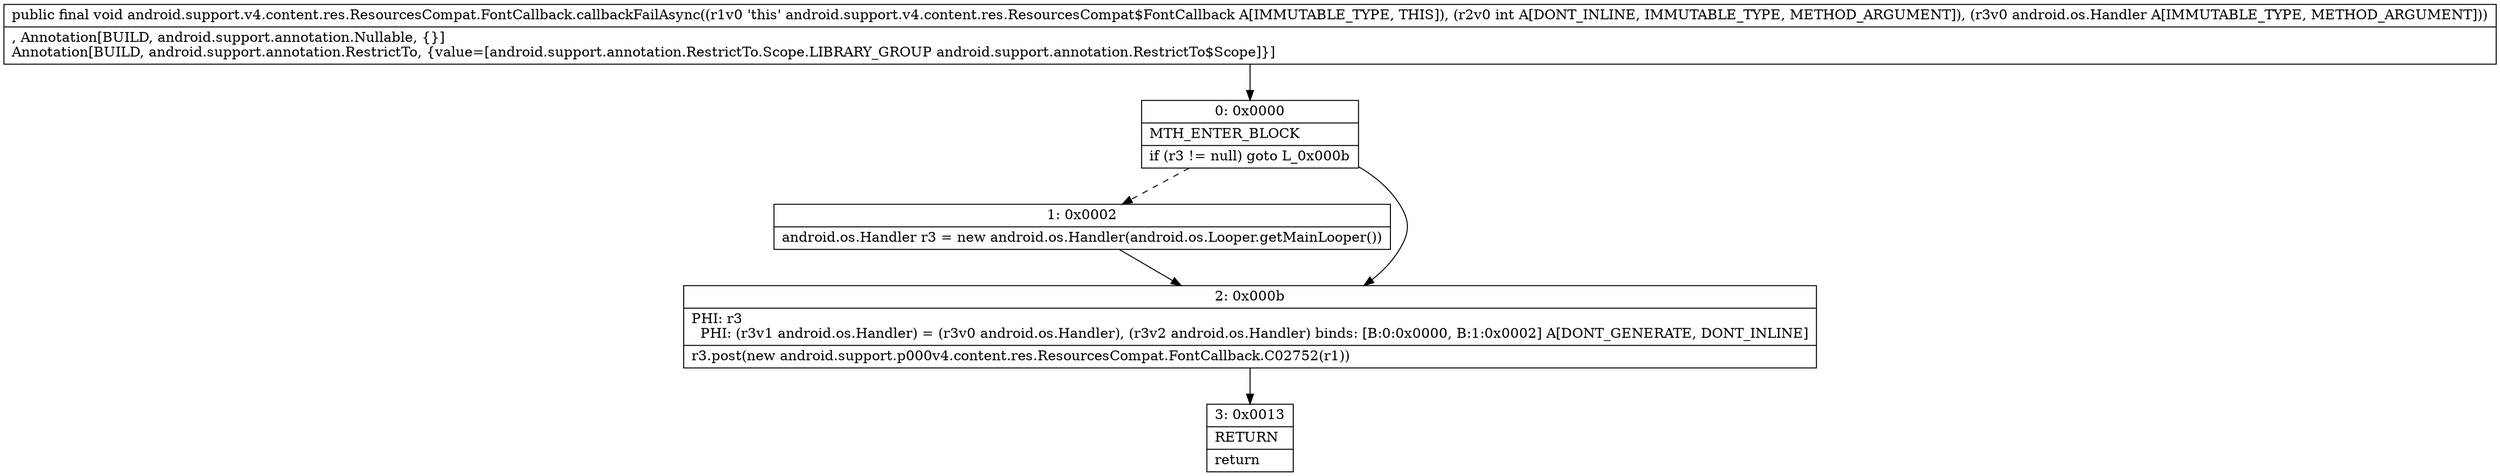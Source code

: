 digraph "CFG forandroid.support.v4.content.res.ResourcesCompat.FontCallback.callbackFailAsync(ILandroid\/os\/Handler;)V" {
Node_0 [shape=record,label="{0\:\ 0x0000|MTH_ENTER_BLOCK\l|if (r3 != null) goto L_0x000b\l}"];
Node_1 [shape=record,label="{1\:\ 0x0002|android.os.Handler r3 = new android.os.Handler(android.os.Looper.getMainLooper())\l}"];
Node_2 [shape=record,label="{2\:\ 0x000b|PHI: r3 \l  PHI: (r3v1 android.os.Handler) = (r3v0 android.os.Handler), (r3v2 android.os.Handler) binds: [B:0:0x0000, B:1:0x0002] A[DONT_GENERATE, DONT_INLINE]\l|r3.post(new android.support.p000v4.content.res.ResourcesCompat.FontCallback.C02752(r1))\l}"];
Node_3 [shape=record,label="{3\:\ 0x0013|RETURN\l|return\l}"];
MethodNode[shape=record,label="{public final void android.support.v4.content.res.ResourcesCompat.FontCallback.callbackFailAsync((r1v0 'this' android.support.v4.content.res.ResourcesCompat$FontCallback A[IMMUTABLE_TYPE, THIS]), (r2v0 int A[DONT_INLINE, IMMUTABLE_TYPE, METHOD_ARGUMENT]), (r3v0 android.os.Handler A[IMMUTABLE_TYPE, METHOD_ARGUMENT]))  | , Annotation[BUILD, android.support.annotation.Nullable, \{\}]\lAnnotation[BUILD, android.support.annotation.RestrictTo, \{value=[android.support.annotation.RestrictTo.Scope.LIBRARY_GROUP android.support.annotation.RestrictTo$Scope]\}]\l}"];
MethodNode -> Node_0;
Node_0 -> Node_1[style=dashed];
Node_0 -> Node_2;
Node_1 -> Node_2;
Node_2 -> Node_3;
}


